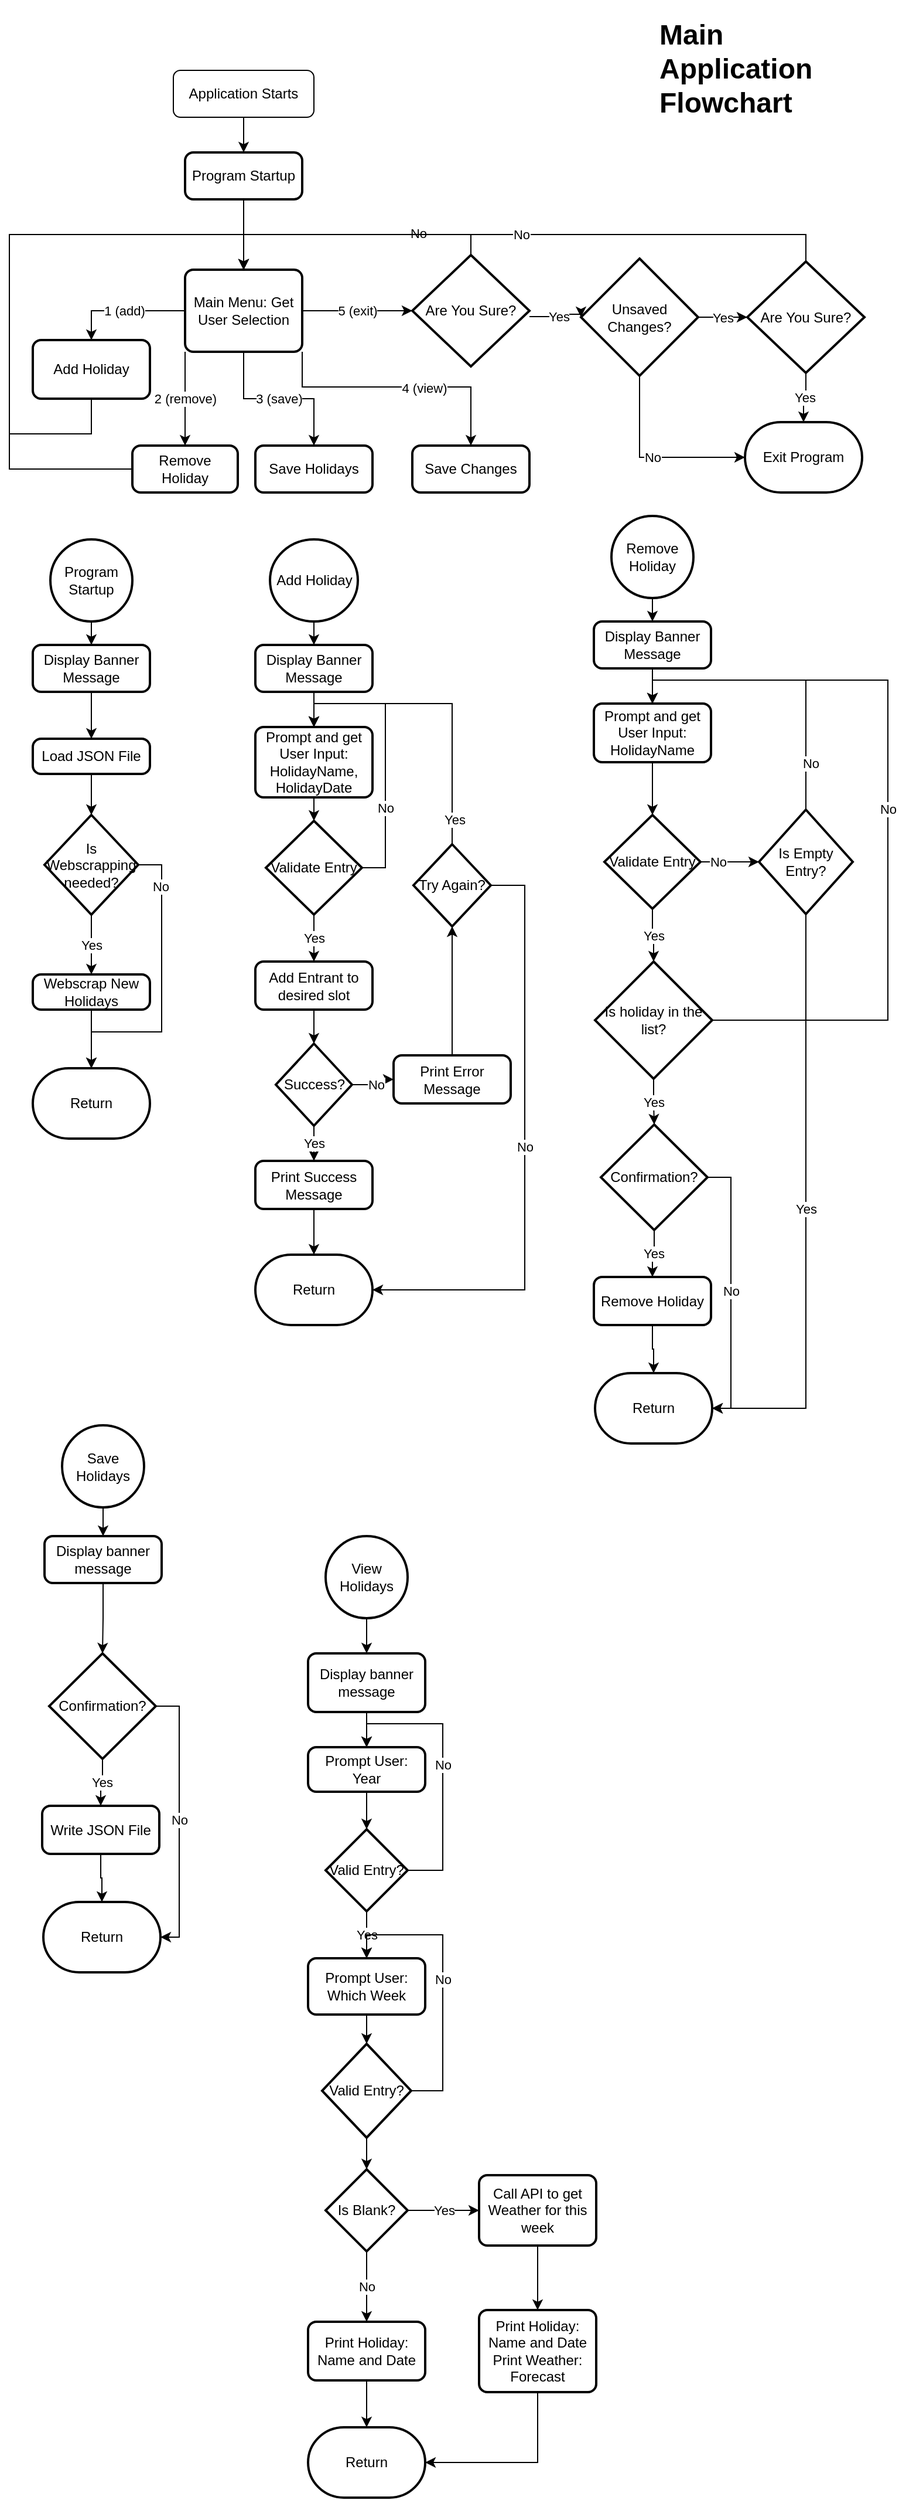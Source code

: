 <mxfile version="16.1.2" type="device"><diagram id="C5RBs43oDa-KdzZeNtuy" name="Page-1"><mxGraphModel dx="1363" dy="1025" grid="1" gridSize="10" guides="1" tooltips="1" connect="1" arrows="1" fold="1" page="1" pageScale="1" pageWidth="827" pageHeight="1169" math="0" shadow="0"><root><mxCell id="WIyWlLk6GJQsqaUBKTNV-0"/><mxCell id="WIyWlLk6GJQsqaUBKTNV-1" parent="WIyWlLk6GJQsqaUBKTNV-0"/><mxCell id="rB19aJMy-03TJd2dgMv--1" value="" style="edgeStyle=orthogonalEdgeStyle;rounded=0;orthogonalLoop=1;jettySize=auto;html=1;" parent="WIyWlLk6GJQsqaUBKTNV-1" source="WIyWlLk6GJQsqaUBKTNV-3" target="rB19aJMy-03TJd2dgMv--0" edge="1"><mxGeometry relative="1" as="geometry"/></mxCell><mxCell id="WIyWlLk6GJQsqaUBKTNV-3" value="Application Starts" style="rounded=1;whiteSpace=wrap;html=1;fontSize=12;glass=0;strokeWidth=1;shadow=0;" parent="WIyWlLk6GJQsqaUBKTNV-1" vertex="1"><mxGeometry x="160" y="80" width="120" height="40" as="geometry"/></mxCell><mxCell id="rB19aJMy-03TJd2dgMv--10" value="" style="edgeStyle=orthogonalEdgeStyle;rounded=0;orthogonalLoop=1;jettySize=auto;html=1;" parent="WIyWlLk6GJQsqaUBKTNV-1" source="rB19aJMy-03TJd2dgMv--0" target="rB19aJMy-03TJd2dgMv--2" edge="1"><mxGeometry relative="1" as="geometry"/></mxCell><mxCell id="rB19aJMy-03TJd2dgMv--0" value="Program Startup" style="rounded=1;whiteSpace=wrap;html=1;absoluteArcSize=1;arcSize=14;strokeWidth=2;" parent="WIyWlLk6GJQsqaUBKTNV-1" vertex="1"><mxGeometry x="170" y="150" width="100" height="40" as="geometry"/></mxCell><mxCell id="rB19aJMy-03TJd2dgMv--4" value="5 (exit)" style="edgeStyle=orthogonalEdgeStyle;rounded=0;orthogonalLoop=1;jettySize=auto;html=1;entryX=0;entryY=0.5;entryDx=0;entryDy=0;entryPerimeter=0;" parent="WIyWlLk6GJQsqaUBKTNV-1" source="rB19aJMy-03TJd2dgMv--2" target="rB19aJMy-03TJd2dgMv--5" edge="1"><mxGeometry relative="1" as="geometry"><mxPoint x="340" y="285" as="targetPoint"/></mxGeometry></mxCell><mxCell id="rB19aJMy-03TJd2dgMv--12" value="1 (add)" style="edgeStyle=orthogonalEdgeStyle;rounded=0;orthogonalLoop=1;jettySize=auto;html=1;exitX=0;exitY=0.5;exitDx=0;exitDy=0;entryX=0.5;entryY=0;entryDx=0;entryDy=0;" parent="WIyWlLk6GJQsqaUBKTNV-1" source="rB19aJMy-03TJd2dgMv--2" target="rB19aJMy-03TJd2dgMv--11" edge="1"><mxGeometry relative="1" as="geometry"/></mxCell><mxCell id="rB19aJMy-03TJd2dgMv--15" value="2 (remove)" style="edgeStyle=orthogonalEdgeStyle;rounded=0;orthogonalLoop=1;jettySize=auto;html=1;exitX=0;exitY=1;exitDx=0;exitDy=0;" parent="WIyWlLk6GJQsqaUBKTNV-1" source="rB19aJMy-03TJd2dgMv--2" target="rB19aJMy-03TJd2dgMv--14" edge="1"><mxGeometry relative="1" as="geometry"/></mxCell><mxCell id="rB19aJMy-03TJd2dgMv--19" value="3 (save)" style="edgeStyle=orthogonalEdgeStyle;rounded=0;orthogonalLoop=1;jettySize=auto;html=1;exitX=0.5;exitY=1;exitDx=0;exitDy=0;entryX=0.5;entryY=0;entryDx=0;entryDy=0;" parent="WIyWlLk6GJQsqaUBKTNV-1" source="rB19aJMy-03TJd2dgMv--2" target="rB19aJMy-03TJd2dgMv--17" edge="1"><mxGeometry relative="1" as="geometry"/></mxCell><mxCell id="rB19aJMy-03TJd2dgMv--20" style="edgeStyle=orthogonalEdgeStyle;rounded=0;orthogonalLoop=1;jettySize=auto;html=1;exitX=1;exitY=1;exitDx=0;exitDy=0;entryX=0.5;entryY=0;entryDx=0;entryDy=0;" parent="WIyWlLk6GJQsqaUBKTNV-1" source="rB19aJMy-03TJd2dgMv--2" target="rB19aJMy-03TJd2dgMv--18" edge="1"><mxGeometry relative="1" as="geometry"><Array as="points"><mxPoint x="270" y="350"/><mxPoint x="414" y="350"/></Array></mxGeometry></mxCell><mxCell id="rB19aJMy-03TJd2dgMv--21" value="4 (view)" style="edgeLabel;html=1;align=center;verticalAlign=middle;resizable=0;points=[];" parent="rB19aJMy-03TJd2dgMv--20" vertex="1" connectable="0"><mxGeometry x="0.193" y="-1" relative="1" as="geometry"><mxPoint as="offset"/></mxGeometry></mxCell><mxCell id="rB19aJMy-03TJd2dgMv--2" value="Main Menu: Get User Selection" style="rounded=1;whiteSpace=wrap;html=1;absoluteArcSize=1;arcSize=14;strokeWidth=2;" parent="WIyWlLk6GJQsqaUBKTNV-1" vertex="1"><mxGeometry x="170" y="250" width="100" height="70" as="geometry"/></mxCell><mxCell id="rB19aJMy-03TJd2dgMv--7" value="Yes" style="edgeStyle=orthogonalEdgeStyle;rounded=0;orthogonalLoop=1;jettySize=auto;html=1;entryX=0;entryY=0.5;entryDx=0;entryDy=0;entryPerimeter=0;" parent="WIyWlLk6GJQsqaUBKTNV-1" source="rB19aJMy-03TJd2dgMv--5" target="EehMuYFcVOpSgmNYlGzJ-34" edge="1"><mxGeometry relative="1" as="geometry"><Array as="points"><mxPoint x="490" y="290"/><mxPoint x="490" y="288"/></Array></mxGeometry></mxCell><mxCell id="rB19aJMy-03TJd2dgMv--8" style="edgeStyle=orthogonalEdgeStyle;rounded=0;orthogonalLoop=1;jettySize=auto;html=1;exitX=0.5;exitY=0;exitDx=0;exitDy=0;exitPerimeter=0;entryX=0.5;entryY=0;entryDx=0;entryDy=0;" parent="WIyWlLk6GJQsqaUBKTNV-1" source="rB19aJMy-03TJd2dgMv--5" target="rB19aJMy-03TJd2dgMv--2" edge="1"><mxGeometry relative="1" as="geometry"><Array as="points"><mxPoint x="414" y="220"/><mxPoint x="220" y="220"/></Array></mxGeometry></mxCell><mxCell id="rB19aJMy-03TJd2dgMv--9" value="No" style="edgeLabel;html=1;align=center;verticalAlign=middle;resizable=0;points=[];" parent="rB19aJMy-03TJd2dgMv--8" vertex="1" connectable="0"><mxGeometry x="-0.482" y="-1" relative="1" as="geometry"><mxPoint as="offset"/></mxGeometry></mxCell><mxCell id="rB19aJMy-03TJd2dgMv--5" value="Are You Sure?" style="strokeWidth=2;html=1;shape=mxgraph.flowchart.decision;whiteSpace=wrap;" parent="WIyWlLk6GJQsqaUBKTNV-1" vertex="1"><mxGeometry x="364" y="237.5" width="100" height="95" as="geometry"/></mxCell><mxCell id="rB19aJMy-03TJd2dgMv--6" value="Exit Program" style="strokeWidth=2;html=1;shape=mxgraph.flowchart.terminator;whiteSpace=wrap;" parent="WIyWlLk6GJQsqaUBKTNV-1" vertex="1"><mxGeometry x="648" y="380" width="100" height="60" as="geometry"/></mxCell><mxCell id="rB19aJMy-03TJd2dgMv--13" style="edgeStyle=orthogonalEdgeStyle;rounded=0;orthogonalLoop=1;jettySize=auto;html=1;exitX=0.5;exitY=1;exitDx=0;exitDy=0;entryX=0.5;entryY=0;entryDx=0;entryDy=0;" parent="WIyWlLk6GJQsqaUBKTNV-1" source="rB19aJMy-03TJd2dgMv--11" target="rB19aJMy-03TJd2dgMv--2" edge="1"><mxGeometry relative="1" as="geometry"><Array as="points"><mxPoint x="90" y="390"/><mxPoint x="20" y="390"/><mxPoint x="20" y="220"/><mxPoint x="220" y="220"/></Array></mxGeometry></mxCell><mxCell id="rB19aJMy-03TJd2dgMv--11" value="Add Holiday" style="rounded=1;whiteSpace=wrap;html=1;absoluteArcSize=1;arcSize=14;strokeWidth=2;" parent="WIyWlLk6GJQsqaUBKTNV-1" vertex="1"><mxGeometry x="40" y="310" width="100" height="50" as="geometry"/></mxCell><mxCell id="rB19aJMy-03TJd2dgMv--16" style="edgeStyle=orthogonalEdgeStyle;rounded=0;orthogonalLoop=1;jettySize=auto;html=1;exitX=0;exitY=0.5;exitDx=0;exitDy=0;entryX=0.5;entryY=0;entryDx=0;entryDy=0;" parent="WIyWlLk6GJQsqaUBKTNV-1" source="rB19aJMy-03TJd2dgMv--14" target="rB19aJMy-03TJd2dgMv--2" edge="1"><mxGeometry relative="1" as="geometry"><Array as="points"><mxPoint x="20" y="420"/><mxPoint x="20" y="220"/><mxPoint x="220" y="220"/></Array></mxGeometry></mxCell><mxCell id="rB19aJMy-03TJd2dgMv--14" value="Remove Holiday" style="rounded=1;whiteSpace=wrap;html=1;absoluteArcSize=1;arcSize=14;strokeWidth=2;" parent="WIyWlLk6GJQsqaUBKTNV-1" vertex="1"><mxGeometry x="125" y="400" width="90" height="40" as="geometry"/></mxCell><mxCell id="rB19aJMy-03TJd2dgMv--17" value="Save Holidays" style="rounded=1;whiteSpace=wrap;html=1;absoluteArcSize=1;arcSize=14;strokeWidth=2;" parent="WIyWlLk6GJQsqaUBKTNV-1" vertex="1"><mxGeometry x="230" y="400" width="100" height="40" as="geometry"/></mxCell><mxCell id="rB19aJMy-03TJd2dgMv--18" value="Save Changes" style="rounded=1;whiteSpace=wrap;html=1;absoluteArcSize=1;arcSize=14;strokeWidth=2;" parent="WIyWlLk6GJQsqaUBKTNV-1" vertex="1"><mxGeometry x="364" y="400" width="100" height="40" as="geometry"/></mxCell><mxCell id="rB19aJMy-03TJd2dgMv--28" value="" style="edgeStyle=orthogonalEdgeStyle;rounded=0;orthogonalLoop=1;jettySize=auto;html=1;entryX=0.5;entryY=0;entryDx=0;entryDy=0;" parent="WIyWlLk6GJQsqaUBKTNV-1" source="rB19aJMy-03TJd2dgMv--22" target="rB19aJMy-03TJd2dgMv--23" edge="1"><mxGeometry relative="1" as="geometry"/></mxCell><mxCell id="rB19aJMy-03TJd2dgMv--22" value="Program Startup" style="strokeWidth=2;html=1;shape=mxgraph.flowchart.start_2;whiteSpace=wrap;" parent="WIyWlLk6GJQsqaUBKTNV-1" vertex="1"><mxGeometry x="55" y="480" width="70" height="70" as="geometry"/></mxCell><mxCell id="rB19aJMy-03TJd2dgMv--29" style="edgeStyle=orthogonalEdgeStyle;rounded=0;orthogonalLoop=1;jettySize=auto;html=1;exitX=0.5;exitY=1;exitDx=0;exitDy=0;entryX=0.5;entryY=0;entryDx=0;entryDy=0;" parent="WIyWlLk6GJQsqaUBKTNV-1" source="rB19aJMy-03TJd2dgMv--23" target="rB19aJMy-03TJd2dgMv--31" edge="1"><mxGeometry relative="1" as="geometry"><mxPoint x="90" y="640" as="targetPoint"/></mxGeometry></mxCell><mxCell id="rB19aJMy-03TJd2dgMv--23" value="Display Banner Message" style="rounded=1;whiteSpace=wrap;html=1;absoluteArcSize=1;arcSize=14;strokeWidth=2;" parent="WIyWlLk6GJQsqaUBKTNV-1" vertex="1"><mxGeometry x="40" y="570" width="100" height="40" as="geometry"/></mxCell><mxCell id="rB19aJMy-03TJd2dgMv--30" value="" style="edgeStyle=orthogonalEdgeStyle;rounded=0;orthogonalLoop=1;jettySize=auto;html=1;" parent="WIyWlLk6GJQsqaUBKTNV-1" edge="1"><mxGeometry relative="1" as="geometry"><mxPoint x="90" y="680" as="sourcePoint"/></mxGeometry></mxCell><mxCell id="rB19aJMy-03TJd2dgMv--26" style="edgeStyle=orthogonalEdgeStyle;rounded=0;orthogonalLoop=1;jettySize=auto;html=1;exitX=1;exitY=0.5;exitDx=0;exitDy=0;exitPerimeter=0;entryX=0.5;entryY=0;entryDx=0;entryDy=0;" parent="WIyWlLk6GJQsqaUBKTNV-1" edge="1"><mxGeometry relative="1" as="geometry"><mxPoint x="90" y="640" as="targetPoint"/></mxGeometry></mxCell><mxCell id="rB19aJMy-03TJd2dgMv--27" value="No" style="edgeLabel;html=1;align=center;verticalAlign=middle;resizable=0;points=[];" parent="rB19aJMy-03TJd2dgMv--26" vertex="1" connectable="0"><mxGeometry x="-0.587" y="3" relative="1" as="geometry"><mxPoint as="offset"/></mxGeometry></mxCell><mxCell id="8ZmL0Jt_OAgFC7PcgDXz-16" style="edgeStyle=orthogonalEdgeStyle;rounded=0;orthogonalLoop=1;jettySize=auto;html=1;exitX=0.5;exitY=1;exitDx=0;exitDy=0;" parent="WIyWlLk6GJQsqaUBKTNV-1" source="rB19aJMy-03TJd2dgMv--31" target="8ZmL0Jt_OAgFC7PcgDXz-14" edge="1"><mxGeometry relative="1" as="geometry"/></mxCell><mxCell id="rB19aJMy-03TJd2dgMv--31" value="Load JSON File" style="rounded=1;whiteSpace=wrap;html=1;absoluteArcSize=1;arcSize=14;strokeWidth=2;" parent="WIyWlLk6GJQsqaUBKTNV-1" vertex="1"><mxGeometry x="40" y="650" width="100" height="30" as="geometry"/></mxCell><mxCell id="rB19aJMy-03TJd2dgMv--33" value="Return" style="strokeWidth=2;html=1;shape=mxgraph.flowchart.terminator;whiteSpace=wrap;" parent="WIyWlLk6GJQsqaUBKTNV-1" vertex="1"><mxGeometry x="40" y="931" width="100" height="60" as="geometry"/></mxCell><mxCell id="rB19aJMy-03TJd2dgMv--48" value="" style="edgeStyle=orthogonalEdgeStyle;rounded=0;orthogonalLoop=1;jettySize=auto;html=1;" parent="WIyWlLk6GJQsqaUBKTNV-1" source="rB19aJMy-03TJd2dgMv--35" target="rB19aJMy-03TJd2dgMv--36" edge="1"><mxGeometry relative="1" as="geometry"/></mxCell><mxCell id="rB19aJMy-03TJd2dgMv--35" value="Add Holiday" style="strokeWidth=2;html=1;shape=mxgraph.flowchart.start_2;whiteSpace=wrap;" parent="WIyWlLk6GJQsqaUBKTNV-1" vertex="1"><mxGeometry x="242.5" y="480" width="75" height="70" as="geometry"/></mxCell><mxCell id="rB19aJMy-03TJd2dgMv--49" value="" style="edgeStyle=orthogonalEdgeStyle;rounded=0;orthogonalLoop=1;jettySize=auto;html=1;" parent="WIyWlLk6GJQsqaUBKTNV-1" source="rB19aJMy-03TJd2dgMv--36" target="rB19aJMy-03TJd2dgMv--37" edge="1"><mxGeometry relative="1" as="geometry"/></mxCell><mxCell id="rB19aJMy-03TJd2dgMv--36" value="Display Banner Message" style="rounded=1;whiteSpace=wrap;html=1;absoluteArcSize=1;arcSize=14;strokeWidth=2;" parent="WIyWlLk6GJQsqaUBKTNV-1" vertex="1"><mxGeometry x="230" y="570" width="100" height="40" as="geometry"/></mxCell><mxCell id="rB19aJMy-03TJd2dgMv--40" value="" style="edgeStyle=orthogonalEdgeStyle;rounded=0;orthogonalLoop=1;jettySize=auto;html=1;" parent="WIyWlLk6GJQsqaUBKTNV-1" source="rB19aJMy-03TJd2dgMv--37" target="rB19aJMy-03TJd2dgMv--38" edge="1"><mxGeometry relative="1" as="geometry"/></mxCell><mxCell id="rB19aJMy-03TJd2dgMv--37" value="Prompt and get User Input: HolidayName, HolidayDate" style="rounded=1;whiteSpace=wrap;html=1;absoluteArcSize=1;arcSize=14;strokeWidth=2;" parent="WIyWlLk6GJQsqaUBKTNV-1" vertex="1"><mxGeometry x="230" y="640" width="100" height="60" as="geometry"/></mxCell><mxCell id="rB19aJMy-03TJd2dgMv--39" style="edgeStyle=orthogonalEdgeStyle;rounded=0;orthogonalLoop=1;jettySize=auto;html=1;exitX=1;exitY=0.5;exitDx=0;exitDy=0;exitPerimeter=0;entryX=0.5;entryY=0;entryDx=0;entryDy=0;" parent="WIyWlLk6GJQsqaUBKTNV-1" source="rB19aJMy-03TJd2dgMv--38" target="rB19aJMy-03TJd2dgMv--37" edge="1"><mxGeometry relative="1" as="geometry"/></mxCell><mxCell id="rB19aJMy-03TJd2dgMv--41" value="No" style="edgeLabel;html=1;align=center;verticalAlign=middle;resizable=0;points=[];" parent="rB19aJMy-03TJd2dgMv--39" vertex="1" connectable="0"><mxGeometry x="-0.412" relative="1" as="geometry"><mxPoint as="offset"/></mxGeometry></mxCell><mxCell id="rB19aJMy-03TJd2dgMv--46" value="Yes" style="edgeStyle=orthogonalEdgeStyle;rounded=0;orthogonalLoop=1;jettySize=auto;html=1;entryX=0.5;entryY=0;entryDx=0;entryDy=0;" parent="WIyWlLk6GJQsqaUBKTNV-1" source="rB19aJMy-03TJd2dgMv--38" target="rB19aJMy-03TJd2dgMv--56" edge="1"><mxGeometry relative="1" as="geometry"><mxPoint x="280" y="840" as="targetPoint"/></mxGeometry></mxCell><mxCell id="rB19aJMy-03TJd2dgMv--38" value="Validate Entry" style="strokeWidth=2;html=1;shape=mxgraph.flowchart.decision;whiteSpace=wrap;" parent="WIyWlLk6GJQsqaUBKTNV-1" vertex="1"><mxGeometry x="239" y="720" width="82" height="80" as="geometry"/></mxCell><mxCell id="rB19aJMy-03TJd2dgMv--42" value="" style="edgeStyle=orthogonalEdgeStyle;rounded=0;orthogonalLoop=1;jettySize=auto;html=1;" parent="WIyWlLk6GJQsqaUBKTNV-1" edge="1"><mxGeometry relative="1" as="geometry"><mxPoint x="280" y="890" as="sourcePoint"/></mxGeometry></mxCell><mxCell id="rB19aJMy-03TJd2dgMv--47" style="edgeStyle=orthogonalEdgeStyle;rounded=0;orthogonalLoop=1;jettySize=auto;html=1;exitX=1;exitY=0.5;exitDx=0;exitDy=0;exitPerimeter=0;entryX=0.5;entryY=0;entryDx=0;entryDy=0;" parent="WIyWlLk6GJQsqaUBKTNV-1" edge="1"><mxGeometry relative="1" as="geometry"><Array as="points"><mxPoint x="341" y="960"/><mxPoint x="341" y="830"/><mxPoint x="280" y="830"/></Array><mxPoint x="280" y="840" as="targetPoint"/></mxGeometry></mxCell><mxCell id="rB19aJMy-03TJd2dgMv--50" value="No" style="edgeLabel;html=1;align=center;verticalAlign=middle;resizable=0;points=[];" parent="rB19aJMy-03TJd2dgMv--47" vertex="1" connectable="0"><mxGeometry x="-0.537" y="-1" relative="1" as="geometry"><mxPoint as="offset"/></mxGeometry></mxCell><mxCell id="rB19aJMy-03TJd2dgMv--55" value="Yes" style="edgeStyle=orthogonalEdgeStyle;rounded=0;orthogonalLoop=1;jettySize=auto;html=1;" parent="WIyWlLk6GJQsqaUBKTNV-1" edge="1"><mxGeometry relative="1" as="geometry"><mxPoint x="280" y="1000" as="sourcePoint"/></mxGeometry></mxCell><mxCell id="rB19aJMy-03TJd2dgMv--53" value="No" style="edgeStyle=orthogonalEdgeStyle;rounded=0;orthogonalLoop=1;jettySize=auto;html=1;" parent="WIyWlLk6GJQsqaUBKTNV-1" edge="1"><mxGeometry relative="1" as="geometry"><mxPoint x="320" y="1065" as="sourcePoint"/></mxGeometry></mxCell><mxCell id="rB19aJMy-03TJd2dgMv--54" style="edgeStyle=orthogonalEdgeStyle;rounded=0;orthogonalLoop=1;jettySize=auto;html=1;exitX=0.5;exitY=0;exitDx=0;exitDy=0;entryX=0.5;entryY=0;entryDx=0;entryDy=0;" parent="WIyWlLk6GJQsqaUBKTNV-1" edge="1"><mxGeometry relative="1" as="geometry"><Array as="points"><mxPoint x="407" y="830"/><mxPoint x="280" y="830"/></Array><mxPoint x="280" y="840" as="targetPoint"/></mxGeometry></mxCell><mxCell id="8ZmL0Jt_OAgFC7PcgDXz-7" style="edgeStyle=orthogonalEdgeStyle;rounded=0;orthogonalLoop=1;jettySize=auto;html=1;exitX=0.5;exitY=1;exitDx=0;exitDy=0;entryX=0.5;entryY=0;entryDx=0;entryDy=0;entryPerimeter=0;" parent="WIyWlLk6GJQsqaUBKTNV-1" source="rB19aJMy-03TJd2dgMv--56" target="8ZmL0Jt_OAgFC7PcgDXz-2" edge="1"><mxGeometry relative="1" as="geometry"/></mxCell><mxCell id="rB19aJMy-03TJd2dgMv--56" value="Add Entrant to desired slot" style="rounded=1;whiteSpace=wrap;html=1;absoluteArcSize=1;arcSize=14;strokeWidth=2;" parent="WIyWlLk6GJQsqaUBKTNV-1" vertex="1"><mxGeometry x="230" y="840" width="100" height="41" as="geometry"/></mxCell><mxCell id="rB19aJMy-03TJd2dgMv--57" value="Return" style="strokeWidth=2;html=1;shape=mxgraph.flowchart.terminator;whiteSpace=wrap;" parent="WIyWlLk6GJQsqaUBKTNV-1" vertex="1"><mxGeometry x="230" y="1090" width="100" height="60" as="geometry"/></mxCell><mxCell id="Zu6Njn6wsJ-AZ7OiEKox-26" value="" style="edgeStyle=orthogonalEdgeStyle;rounded=0;orthogonalLoop=1;jettySize=auto;html=1;" parent="WIyWlLk6GJQsqaUBKTNV-1" source="Zu6Njn6wsJ-AZ7OiEKox-1" target="Zu6Njn6wsJ-AZ7OiEKox-5" edge="1"><mxGeometry relative="1" as="geometry"/></mxCell><mxCell id="Zu6Njn6wsJ-AZ7OiEKox-1" value="Remove Holiday" style="strokeWidth=2;html=1;shape=mxgraph.flowchart.start_2;whiteSpace=wrap;" parent="WIyWlLk6GJQsqaUBKTNV-1" vertex="1"><mxGeometry x="534" y="460" width="70" height="70" as="geometry"/></mxCell><mxCell id="Zu6Njn6wsJ-AZ7OiEKox-35" value="" style="edgeStyle=orthogonalEdgeStyle;rounded=0;orthogonalLoop=1;jettySize=auto;html=1;" parent="WIyWlLk6GJQsqaUBKTNV-1" source="Zu6Njn6wsJ-AZ7OiEKox-2" target="Zu6Njn6wsJ-AZ7OiEKox-30" edge="1"><mxGeometry relative="1" as="geometry"/></mxCell><mxCell id="Zu6Njn6wsJ-AZ7OiEKox-2" value="Save Holidays" style="strokeWidth=2;html=1;shape=mxgraph.flowchart.start_2;whiteSpace=wrap;" parent="WIyWlLk6GJQsqaUBKTNV-1" vertex="1"><mxGeometry x="65" y="1235.5" width="70" height="70" as="geometry"/></mxCell><mxCell id="Zu6Njn6wsJ-AZ7OiEKox-52" value="" style="edgeStyle=orthogonalEdgeStyle;rounded=0;orthogonalLoop=1;jettySize=auto;html=1;" parent="WIyWlLk6GJQsqaUBKTNV-1" source="Zu6Njn6wsJ-AZ7OiEKox-3" target="Zu6Njn6wsJ-AZ7OiEKox-45" edge="1"><mxGeometry relative="1" as="geometry"/></mxCell><mxCell id="Zu6Njn6wsJ-AZ7OiEKox-3" value="View Holidays" style="strokeWidth=2;html=1;shape=mxgraph.flowchart.start_2;whiteSpace=wrap;" parent="WIyWlLk6GJQsqaUBKTNV-1" vertex="1"><mxGeometry x="290" y="1330" width="70" height="70" as="geometry"/></mxCell><mxCell id="Zu6Njn6wsJ-AZ7OiEKox-4" value="" style="edgeStyle=orthogonalEdgeStyle;rounded=0;orthogonalLoop=1;jettySize=auto;html=1;" parent="WIyWlLk6GJQsqaUBKTNV-1" source="Zu6Njn6wsJ-AZ7OiEKox-5" target="Zu6Njn6wsJ-AZ7OiEKox-7" edge="1"><mxGeometry relative="1" as="geometry"/></mxCell><mxCell id="Zu6Njn6wsJ-AZ7OiEKox-5" value="Display Banner Message" style="rounded=1;whiteSpace=wrap;html=1;absoluteArcSize=1;arcSize=14;strokeWidth=2;" parent="WIyWlLk6GJQsqaUBKTNV-1" vertex="1"><mxGeometry x="519" y="550" width="100" height="40" as="geometry"/></mxCell><mxCell id="Zu6Njn6wsJ-AZ7OiEKox-6" value="" style="edgeStyle=orthogonalEdgeStyle;rounded=0;orthogonalLoop=1;jettySize=auto;html=1;" parent="WIyWlLk6GJQsqaUBKTNV-1" source="Zu6Njn6wsJ-AZ7OiEKox-7" target="Zu6Njn6wsJ-AZ7OiEKox-11" edge="1"><mxGeometry relative="1" as="geometry"/></mxCell><mxCell id="Zu6Njn6wsJ-AZ7OiEKox-7" value="Prompt and get User Input: HolidayName" style="rounded=1;whiteSpace=wrap;html=1;absoluteArcSize=1;arcSize=14;strokeWidth=2;" parent="WIyWlLk6GJQsqaUBKTNV-1" vertex="1"><mxGeometry x="519" y="620" width="100" height="50" as="geometry"/></mxCell><mxCell id="Zu6Njn6wsJ-AZ7OiEKox-8" style="edgeStyle=orthogonalEdgeStyle;rounded=0;orthogonalLoop=1;jettySize=auto;html=1;exitX=1;exitY=0.5;exitDx=0;exitDy=0;exitPerimeter=0;" parent="WIyWlLk6GJQsqaUBKTNV-1" source="Zu6Njn6wsJ-AZ7OiEKox-11" target="EehMuYFcVOpSgmNYlGzJ-1" edge="1"><mxGeometry relative="1" as="geometry"/></mxCell><mxCell id="Zu6Njn6wsJ-AZ7OiEKox-9" value="No" style="edgeLabel;html=1;align=center;verticalAlign=middle;resizable=0;points=[];" parent="Zu6Njn6wsJ-AZ7OiEKox-8" vertex="1" connectable="0"><mxGeometry x="-0.412" relative="1" as="geometry"><mxPoint as="offset"/></mxGeometry></mxCell><mxCell id="Zu6Njn6wsJ-AZ7OiEKox-10" value="Yes" style="edgeStyle=orthogonalEdgeStyle;rounded=0;orthogonalLoop=1;jettySize=auto;html=1;" parent="WIyWlLk6GJQsqaUBKTNV-1" source="Zu6Njn6wsJ-AZ7OiEKox-11" target="Zu6Njn6wsJ-AZ7OiEKox-20" edge="1"><mxGeometry relative="1" as="geometry"><mxPoint x="680" y="860" as="targetPoint"/></mxGeometry></mxCell><mxCell id="Zu6Njn6wsJ-AZ7OiEKox-11" value="Validate Entry" style="strokeWidth=2;html=1;shape=mxgraph.flowchart.decision;whiteSpace=wrap;" parent="WIyWlLk6GJQsqaUBKTNV-1" vertex="1"><mxGeometry x="528" y="715" width="82" height="80" as="geometry"/></mxCell><mxCell id="Zu6Njn6wsJ-AZ7OiEKox-18" value="No" style="edgeStyle=orthogonalEdgeStyle;rounded=0;orthogonalLoop=1;jettySize=auto;html=1;entryX=0.5;entryY=0;entryDx=0;entryDy=0;exitX=1;exitY=0.5;exitDx=0;exitDy=0;exitPerimeter=0;" parent="WIyWlLk6GJQsqaUBKTNV-1" source="Zu6Njn6wsJ-AZ7OiEKox-20" target="Zu6Njn6wsJ-AZ7OiEKox-7" edge="1"><mxGeometry relative="1" as="geometry"><mxPoint x="740" y="931" as="targetPoint"/><Array as="points"><mxPoint x="770" y="890"/><mxPoint x="770" y="600"/><mxPoint x="569" y="600"/></Array></mxGeometry></mxCell><mxCell id="Zu6Njn6wsJ-AZ7OiEKox-19" value="Yes" style="edgeStyle=orthogonalEdgeStyle;rounded=0;orthogonalLoop=1;jettySize=auto;html=1;entryX=0.5;entryY=0;entryDx=0;entryDy=0;entryPerimeter=0;" parent="WIyWlLk6GJQsqaUBKTNV-1" source="Zu6Njn6wsJ-AZ7OiEKox-20" target="Zu6Njn6wsJ-AZ7OiEKox-27" edge="1"><mxGeometry relative="1" as="geometry"/></mxCell><mxCell id="Zu6Njn6wsJ-AZ7OiEKox-20" value="Is holiday in the list?" style="strokeWidth=2;html=1;shape=mxgraph.flowchart.decision;whiteSpace=wrap;" parent="WIyWlLk6GJQsqaUBKTNV-1" vertex="1"><mxGeometry x="520" y="840" width="100" height="100" as="geometry"/></mxCell><mxCell id="Zu6Njn6wsJ-AZ7OiEKox-23" value="" style="edgeStyle=orthogonalEdgeStyle;rounded=0;orthogonalLoop=1;jettySize=auto;html=1;" parent="WIyWlLk6GJQsqaUBKTNV-1" source="Zu6Njn6wsJ-AZ7OiEKox-24" target="Zu6Njn6wsJ-AZ7OiEKox-25" edge="1"><mxGeometry relative="1" as="geometry"/></mxCell><mxCell id="Zu6Njn6wsJ-AZ7OiEKox-24" value="Remove Holiday" style="rounded=1;whiteSpace=wrap;html=1;absoluteArcSize=1;arcSize=14;strokeWidth=2;" parent="WIyWlLk6GJQsqaUBKTNV-1" vertex="1"><mxGeometry x="519" y="1109" width="100" height="41" as="geometry"/></mxCell><mxCell id="Zu6Njn6wsJ-AZ7OiEKox-25" value="Return" style="strokeWidth=2;html=1;shape=mxgraph.flowchart.terminator;whiteSpace=wrap;" parent="WIyWlLk6GJQsqaUBKTNV-1" vertex="1"><mxGeometry x="520" y="1191" width="100" height="60" as="geometry"/></mxCell><mxCell id="Zu6Njn6wsJ-AZ7OiEKox-28" value="Yes" style="edgeStyle=orthogonalEdgeStyle;rounded=0;orthogonalLoop=1;jettySize=auto;html=1;entryX=0.5;entryY=0;entryDx=0;entryDy=0;" parent="WIyWlLk6GJQsqaUBKTNV-1" source="Zu6Njn6wsJ-AZ7OiEKox-27" target="Zu6Njn6wsJ-AZ7OiEKox-24" edge="1"><mxGeometry relative="1" as="geometry"><mxPoint x="640" y="1131" as="targetPoint"/></mxGeometry></mxCell><mxCell id="Zu6Njn6wsJ-AZ7OiEKox-29" value="No" style="edgeStyle=orthogonalEdgeStyle;rounded=0;orthogonalLoop=1;jettySize=auto;html=1;exitX=1;exitY=0.5;exitDx=0;exitDy=0;exitPerimeter=0;entryX=1;entryY=0.5;entryDx=0;entryDy=0;entryPerimeter=0;" parent="WIyWlLk6GJQsqaUBKTNV-1" source="Zu6Njn6wsJ-AZ7OiEKox-27" target="Zu6Njn6wsJ-AZ7OiEKox-25" edge="1"><mxGeometry relative="1" as="geometry"/></mxCell><mxCell id="Zu6Njn6wsJ-AZ7OiEKox-27" value="Confirmation?" style="strokeWidth=2;html=1;shape=mxgraph.flowchart.decision;whiteSpace=wrap;" parent="WIyWlLk6GJQsqaUBKTNV-1" vertex="1"><mxGeometry x="525" y="979" width="91" height="90" as="geometry"/></mxCell><mxCell id="Zu6Njn6wsJ-AZ7OiEKox-36" value="" style="edgeStyle=orthogonalEdgeStyle;rounded=0;orthogonalLoop=1;jettySize=auto;html=1;entryX=0.5;entryY=0;entryDx=0;entryDy=0;entryPerimeter=0;" parent="WIyWlLk6GJQsqaUBKTNV-1" source="Zu6Njn6wsJ-AZ7OiEKox-30" target="EehMuYFcVOpSgmNYlGzJ-10" edge="1"><mxGeometry relative="1" as="geometry"><mxPoint x="100" y="1400" as="targetPoint"/></mxGeometry></mxCell><mxCell id="Zu6Njn6wsJ-AZ7OiEKox-30" value="Display banner message" style="rounded=1;whiteSpace=wrap;html=1;absoluteArcSize=1;arcSize=14;strokeWidth=2;" parent="WIyWlLk6GJQsqaUBKTNV-1" vertex="1"><mxGeometry x="50" y="1330" width="100" height="40" as="geometry"/></mxCell><mxCell id="EehMuYFcVOpSgmNYlGzJ-15" style="edgeStyle=orthogonalEdgeStyle;rounded=0;orthogonalLoop=1;jettySize=auto;html=1;exitX=0.5;exitY=1;exitDx=0;exitDy=0;" edge="1" parent="WIyWlLk6GJQsqaUBKTNV-1" source="Zu6Njn6wsJ-AZ7OiEKox-45" target="EehMuYFcVOpSgmNYlGzJ-11"><mxGeometry relative="1" as="geometry"/></mxCell><mxCell id="Zu6Njn6wsJ-AZ7OiEKox-45" value="Display banner message" style="rounded=1;whiteSpace=wrap;html=1;absoluteArcSize=1;arcSize=14;strokeWidth=2;" parent="WIyWlLk6GJQsqaUBKTNV-1" vertex="1"><mxGeometry x="275" y="1430" width="100" height="50" as="geometry"/></mxCell><mxCell id="Zu6Njn6wsJ-AZ7OiEKox-57" value="Return" style="strokeWidth=2;html=1;shape=mxgraph.flowchart.terminator;whiteSpace=wrap;" parent="WIyWlLk6GJQsqaUBKTNV-1" vertex="1"><mxGeometry x="275" y="2090" width="100" height="60" as="geometry"/></mxCell><mxCell id="8ZmL0Jt_OAgFC7PcgDXz-10" style="edgeStyle=orthogonalEdgeStyle;rounded=0;orthogonalLoop=1;jettySize=auto;html=1;exitX=0.5;exitY=0;exitDx=0;exitDy=0;" parent="WIyWlLk6GJQsqaUBKTNV-1" source="8ZmL0Jt_OAgFC7PcgDXz-0" target="8ZmL0Jt_OAgFC7PcgDXz-3" edge="1"><mxGeometry relative="1" as="geometry"/></mxCell><mxCell id="8ZmL0Jt_OAgFC7PcgDXz-0" value="Print Error Message" style="rounded=1;whiteSpace=wrap;html=1;absoluteArcSize=1;arcSize=14;strokeWidth=2;" parent="WIyWlLk6GJQsqaUBKTNV-1" vertex="1"><mxGeometry x="348" y="920" width="100" height="41" as="geometry"/></mxCell><mxCell id="8ZmL0Jt_OAgFC7PcgDXz-8" value="Yes" style="edgeStyle=orthogonalEdgeStyle;rounded=0;orthogonalLoop=1;jettySize=auto;html=1;exitX=0.5;exitY=1;exitDx=0;exitDy=0;exitPerimeter=0;" parent="WIyWlLk6GJQsqaUBKTNV-1" source="8ZmL0Jt_OAgFC7PcgDXz-2" target="8ZmL0Jt_OAgFC7PcgDXz-6" edge="1"><mxGeometry relative="1" as="geometry"/></mxCell><mxCell id="8ZmL0Jt_OAgFC7PcgDXz-9" value="No" style="edgeStyle=orthogonalEdgeStyle;rounded=0;orthogonalLoop=1;jettySize=auto;html=1;exitX=1;exitY=0.5;exitDx=0;exitDy=0;exitPerimeter=0;" parent="WIyWlLk6GJQsqaUBKTNV-1" source="8ZmL0Jt_OAgFC7PcgDXz-2" target="8ZmL0Jt_OAgFC7PcgDXz-0" edge="1"><mxGeometry relative="1" as="geometry"/></mxCell><mxCell id="8ZmL0Jt_OAgFC7PcgDXz-2" value="Success?" style="strokeWidth=2;html=1;shape=mxgraph.flowchart.decision;whiteSpace=wrap;" parent="WIyWlLk6GJQsqaUBKTNV-1" vertex="1"><mxGeometry x="247.5" y="910" width="65" height="70" as="geometry"/></mxCell><mxCell id="8ZmL0Jt_OAgFC7PcgDXz-4" style="edgeStyle=orthogonalEdgeStyle;rounded=0;orthogonalLoop=1;jettySize=auto;html=1;exitX=0.5;exitY=0;exitDx=0;exitDy=0;exitPerimeter=0;entryX=0.5;entryY=0;entryDx=0;entryDy=0;" parent="WIyWlLk6GJQsqaUBKTNV-1" source="8ZmL0Jt_OAgFC7PcgDXz-3" target="rB19aJMy-03TJd2dgMv--37" edge="1"><mxGeometry relative="1" as="geometry"/></mxCell><mxCell id="8ZmL0Jt_OAgFC7PcgDXz-5" value="Yes" style="edgeLabel;html=1;align=center;verticalAlign=middle;resizable=0;points=[];" parent="8ZmL0Jt_OAgFC7PcgDXz-4" vertex="1" connectable="0"><mxGeometry x="-0.832" y="-2" relative="1" as="geometry"><mxPoint as="offset"/></mxGeometry></mxCell><mxCell id="8ZmL0Jt_OAgFC7PcgDXz-11" value="No" style="edgeStyle=orthogonalEdgeStyle;rounded=0;orthogonalLoop=1;jettySize=auto;html=1;exitX=1;exitY=0.5;exitDx=0;exitDy=0;exitPerimeter=0;entryX=1;entryY=0.5;entryDx=0;entryDy=0;entryPerimeter=0;" parent="WIyWlLk6GJQsqaUBKTNV-1" source="8ZmL0Jt_OAgFC7PcgDXz-3" target="rB19aJMy-03TJd2dgMv--57" edge="1"><mxGeometry relative="1" as="geometry"><Array as="points"><mxPoint x="460" y="775"/><mxPoint x="460" y="1120"/></Array></mxGeometry></mxCell><mxCell id="8ZmL0Jt_OAgFC7PcgDXz-3" value="Try Again?" style="strokeWidth=2;html=1;shape=mxgraph.flowchart.decision;whiteSpace=wrap;" parent="WIyWlLk6GJQsqaUBKTNV-1" vertex="1"><mxGeometry x="365" y="740" width="66" height="70" as="geometry"/></mxCell><mxCell id="8ZmL0Jt_OAgFC7PcgDXz-12" style="edgeStyle=orthogonalEdgeStyle;rounded=0;orthogonalLoop=1;jettySize=auto;html=1;exitX=0.5;exitY=1;exitDx=0;exitDy=0;" parent="WIyWlLk6GJQsqaUBKTNV-1" source="8ZmL0Jt_OAgFC7PcgDXz-6" target="rB19aJMy-03TJd2dgMv--57" edge="1"><mxGeometry relative="1" as="geometry"/></mxCell><mxCell id="8ZmL0Jt_OAgFC7PcgDXz-6" value="Print Success Message" style="rounded=1;whiteSpace=wrap;html=1;absoluteArcSize=1;arcSize=14;strokeWidth=2;" parent="WIyWlLk6GJQsqaUBKTNV-1" vertex="1"><mxGeometry x="230" y="1010" width="100" height="41" as="geometry"/></mxCell><mxCell id="8ZmL0Jt_OAgFC7PcgDXz-19" style="edgeStyle=orthogonalEdgeStyle;rounded=0;orthogonalLoop=1;jettySize=auto;html=1;exitX=0.5;exitY=1;exitDx=0;exitDy=0;" parent="WIyWlLk6GJQsqaUBKTNV-1" source="8ZmL0Jt_OAgFC7PcgDXz-13" target="rB19aJMy-03TJd2dgMv--33" edge="1"><mxGeometry relative="1" as="geometry"><mxPoint x="90" y="1050" as="targetPoint"/></mxGeometry></mxCell><mxCell id="8ZmL0Jt_OAgFC7PcgDXz-13" value="Webscrap New Holidays" style="rounded=1;whiteSpace=wrap;html=1;absoluteArcSize=1;arcSize=14;strokeWidth=2;" parent="WIyWlLk6GJQsqaUBKTNV-1" vertex="1"><mxGeometry x="40" y="851" width="100" height="30" as="geometry"/></mxCell><mxCell id="8ZmL0Jt_OAgFC7PcgDXz-17" value="Yes" style="edgeStyle=orthogonalEdgeStyle;rounded=0;orthogonalLoop=1;jettySize=auto;html=1;exitX=0.5;exitY=1;exitDx=0;exitDy=0;exitPerimeter=0;entryX=0.5;entryY=0;entryDx=0;entryDy=0;" parent="WIyWlLk6GJQsqaUBKTNV-1" source="8ZmL0Jt_OAgFC7PcgDXz-14" target="8ZmL0Jt_OAgFC7PcgDXz-13" edge="1"><mxGeometry relative="1" as="geometry"/></mxCell><mxCell id="8ZmL0Jt_OAgFC7PcgDXz-18" style="edgeStyle=orthogonalEdgeStyle;rounded=0;orthogonalLoop=1;jettySize=auto;html=1;exitX=1;exitY=0.5;exitDx=0;exitDy=0;exitPerimeter=0;entryX=0.5;entryY=0;entryDx=0;entryDy=0;entryPerimeter=0;" parent="WIyWlLk6GJQsqaUBKTNV-1" source="8ZmL0Jt_OAgFC7PcgDXz-14" target="rB19aJMy-03TJd2dgMv--33" edge="1"><mxGeometry relative="1" as="geometry"><Array as="points"><mxPoint x="150" y="758"/><mxPoint x="150" y="900"/><mxPoint x="90" y="900"/></Array></mxGeometry></mxCell><mxCell id="8ZmL0Jt_OAgFC7PcgDXz-20" value="No" style="edgeLabel;html=1;align=center;verticalAlign=middle;resizable=0;points=[];" parent="8ZmL0Jt_OAgFC7PcgDXz-18" vertex="1" connectable="0"><mxGeometry x="-0.702" y="-1" relative="1" as="geometry"><mxPoint as="offset"/></mxGeometry></mxCell><mxCell id="8ZmL0Jt_OAgFC7PcgDXz-14" value="Is Webscrapping needed?" style="strokeWidth=2;html=1;shape=mxgraph.flowchart.decision;whiteSpace=wrap;" parent="WIyWlLk6GJQsqaUBKTNV-1" vertex="1"><mxGeometry x="50" y="715" width="80" height="85" as="geometry"/></mxCell><mxCell id="EehMuYFcVOpSgmNYlGzJ-2" style="edgeStyle=orthogonalEdgeStyle;rounded=0;orthogonalLoop=1;jettySize=auto;html=1;exitX=0.5;exitY=0;exitDx=0;exitDy=0;exitPerimeter=0;entryX=0.5;entryY=0;entryDx=0;entryDy=0;" edge="1" parent="WIyWlLk6GJQsqaUBKTNV-1" source="EehMuYFcVOpSgmNYlGzJ-1" target="Zu6Njn6wsJ-AZ7OiEKox-7"><mxGeometry relative="1" as="geometry"/></mxCell><mxCell id="EehMuYFcVOpSgmNYlGzJ-3" value="No" style="edgeLabel;html=1;align=center;verticalAlign=middle;resizable=0;points=[];" vertex="1" connectable="0" parent="EehMuYFcVOpSgmNYlGzJ-2"><mxGeometry x="-0.698" y="-4" relative="1" as="geometry"><mxPoint as="offset"/></mxGeometry></mxCell><mxCell id="EehMuYFcVOpSgmNYlGzJ-4" value="Yes" style="edgeStyle=orthogonalEdgeStyle;rounded=0;orthogonalLoop=1;jettySize=auto;html=1;exitX=0.5;exitY=1;exitDx=0;exitDy=0;exitPerimeter=0;entryX=1;entryY=0.5;entryDx=0;entryDy=0;entryPerimeter=0;" edge="1" parent="WIyWlLk6GJQsqaUBKTNV-1" source="EehMuYFcVOpSgmNYlGzJ-1" target="Zu6Njn6wsJ-AZ7OiEKox-25"><mxGeometry relative="1" as="geometry"/></mxCell><mxCell id="EehMuYFcVOpSgmNYlGzJ-1" value="Is Empty Entry?" style="strokeWidth=2;html=1;shape=mxgraph.flowchart.decision;whiteSpace=wrap;" vertex="1" parent="WIyWlLk6GJQsqaUBKTNV-1"><mxGeometry x="660" y="710.5" width="80" height="89" as="geometry"/></mxCell><mxCell id="EehMuYFcVOpSgmNYlGzJ-5" value="" style="edgeStyle=orthogonalEdgeStyle;rounded=0;orthogonalLoop=1;jettySize=auto;html=1;" edge="1" parent="WIyWlLk6GJQsqaUBKTNV-1" source="EehMuYFcVOpSgmNYlGzJ-6" target="EehMuYFcVOpSgmNYlGzJ-7"><mxGeometry relative="1" as="geometry"/></mxCell><mxCell id="EehMuYFcVOpSgmNYlGzJ-6" value="Write JSON File" style="rounded=1;whiteSpace=wrap;html=1;absoluteArcSize=1;arcSize=14;strokeWidth=2;" vertex="1" parent="WIyWlLk6GJQsqaUBKTNV-1"><mxGeometry x="48" y="1560" width="100" height="41" as="geometry"/></mxCell><mxCell id="EehMuYFcVOpSgmNYlGzJ-7" value="Return" style="strokeWidth=2;html=1;shape=mxgraph.flowchart.terminator;whiteSpace=wrap;" vertex="1" parent="WIyWlLk6GJQsqaUBKTNV-1"><mxGeometry x="49" y="1642" width="100" height="60" as="geometry"/></mxCell><mxCell id="EehMuYFcVOpSgmNYlGzJ-8" value="Yes" style="edgeStyle=orthogonalEdgeStyle;rounded=0;orthogonalLoop=1;jettySize=auto;html=1;entryX=0.5;entryY=0;entryDx=0;entryDy=0;" edge="1" parent="WIyWlLk6GJQsqaUBKTNV-1" source="EehMuYFcVOpSgmNYlGzJ-10" target="EehMuYFcVOpSgmNYlGzJ-6"><mxGeometry relative="1" as="geometry"><mxPoint x="169" y="1582" as="targetPoint"/></mxGeometry></mxCell><mxCell id="EehMuYFcVOpSgmNYlGzJ-9" value="No" style="edgeStyle=orthogonalEdgeStyle;rounded=0;orthogonalLoop=1;jettySize=auto;html=1;exitX=1;exitY=0.5;exitDx=0;exitDy=0;exitPerimeter=0;entryX=1;entryY=0.5;entryDx=0;entryDy=0;entryPerimeter=0;" edge="1" parent="WIyWlLk6GJQsqaUBKTNV-1" source="EehMuYFcVOpSgmNYlGzJ-10" target="EehMuYFcVOpSgmNYlGzJ-7"><mxGeometry relative="1" as="geometry"/></mxCell><mxCell id="EehMuYFcVOpSgmNYlGzJ-10" value="Confirmation?" style="strokeWidth=2;html=1;shape=mxgraph.flowchart.decision;whiteSpace=wrap;" vertex="1" parent="WIyWlLk6GJQsqaUBKTNV-1"><mxGeometry x="54" y="1430" width="91" height="90" as="geometry"/></mxCell><mxCell id="EehMuYFcVOpSgmNYlGzJ-16" style="edgeStyle=orthogonalEdgeStyle;rounded=0;orthogonalLoop=1;jettySize=auto;html=1;exitX=0.5;exitY=1;exitDx=0;exitDy=0;" edge="1" parent="WIyWlLk6GJQsqaUBKTNV-1" source="EehMuYFcVOpSgmNYlGzJ-11" target="EehMuYFcVOpSgmNYlGzJ-12"><mxGeometry relative="1" as="geometry"/></mxCell><mxCell id="EehMuYFcVOpSgmNYlGzJ-11" value="Prompt User: Year" style="rounded=1;whiteSpace=wrap;html=1;absoluteArcSize=1;arcSize=14;strokeWidth=2;" vertex="1" parent="WIyWlLk6GJQsqaUBKTNV-1"><mxGeometry x="275" y="1510" width="100" height="38" as="geometry"/></mxCell><mxCell id="EehMuYFcVOpSgmNYlGzJ-19" value="Yes" style="edgeStyle=orthogonalEdgeStyle;rounded=0;orthogonalLoop=1;jettySize=auto;html=1;exitX=0.5;exitY=1;exitDx=0;exitDy=0;exitPerimeter=0;" edge="1" parent="WIyWlLk6GJQsqaUBKTNV-1" source="EehMuYFcVOpSgmNYlGzJ-12" target="EehMuYFcVOpSgmNYlGzJ-13"><mxGeometry relative="1" as="geometry"/></mxCell><mxCell id="EehMuYFcVOpSgmNYlGzJ-33" value="No" style="edgeStyle=orthogonalEdgeStyle;rounded=0;orthogonalLoop=1;jettySize=auto;html=1;exitX=1;exitY=0.5;exitDx=0;exitDy=0;exitPerimeter=0;entryX=0.5;entryY=0;entryDx=0;entryDy=0;" edge="1" parent="WIyWlLk6GJQsqaUBKTNV-1" source="EehMuYFcVOpSgmNYlGzJ-12" target="EehMuYFcVOpSgmNYlGzJ-11"><mxGeometry relative="1" as="geometry"><Array as="points"><mxPoint x="390" y="1615"/><mxPoint x="390" y="1490"/><mxPoint x="325" y="1490"/></Array></mxGeometry></mxCell><mxCell id="EehMuYFcVOpSgmNYlGzJ-12" value="Valid Entry?" style="strokeWidth=2;html=1;shape=mxgraph.flowchart.decision;whiteSpace=wrap;" vertex="1" parent="WIyWlLk6GJQsqaUBKTNV-1"><mxGeometry x="290" y="1580" width="70" height="70" as="geometry"/></mxCell><mxCell id="EehMuYFcVOpSgmNYlGzJ-21" style="edgeStyle=orthogonalEdgeStyle;rounded=0;orthogonalLoop=1;jettySize=auto;html=1;exitX=0.5;exitY=1;exitDx=0;exitDy=0;" edge="1" parent="WIyWlLk6GJQsqaUBKTNV-1" source="EehMuYFcVOpSgmNYlGzJ-13" target="EehMuYFcVOpSgmNYlGzJ-14"><mxGeometry relative="1" as="geometry"/></mxCell><mxCell id="EehMuYFcVOpSgmNYlGzJ-13" value="Prompt User: Which Week" style="rounded=1;whiteSpace=wrap;html=1;absoluteArcSize=1;arcSize=14;strokeWidth=2;" vertex="1" parent="WIyWlLk6GJQsqaUBKTNV-1"><mxGeometry x="275" y="1690" width="100" height="48" as="geometry"/></mxCell><mxCell id="EehMuYFcVOpSgmNYlGzJ-22" value="No" style="edgeStyle=orthogonalEdgeStyle;rounded=0;orthogonalLoop=1;jettySize=auto;html=1;exitX=1;exitY=0.5;exitDx=0;exitDy=0;exitPerimeter=0;entryX=0.5;entryY=0;entryDx=0;entryDy=0;" edge="1" parent="WIyWlLk6GJQsqaUBKTNV-1" source="EehMuYFcVOpSgmNYlGzJ-14" target="EehMuYFcVOpSgmNYlGzJ-13"><mxGeometry relative="1" as="geometry"><Array as="points"><mxPoint x="390" y="1803"/><mxPoint x="390" y="1670"/><mxPoint x="325" y="1670"/></Array></mxGeometry></mxCell><mxCell id="EehMuYFcVOpSgmNYlGzJ-27" style="edgeStyle=orthogonalEdgeStyle;rounded=0;orthogonalLoop=1;jettySize=auto;html=1;exitX=0.5;exitY=1;exitDx=0;exitDy=0;exitPerimeter=0;entryX=0.5;entryY=0;entryDx=0;entryDy=0;entryPerimeter=0;" edge="1" parent="WIyWlLk6GJQsqaUBKTNV-1" source="EehMuYFcVOpSgmNYlGzJ-14" target="EehMuYFcVOpSgmNYlGzJ-23"><mxGeometry relative="1" as="geometry"/></mxCell><mxCell id="EehMuYFcVOpSgmNYlGzJ-14" value="Valid Entry?" style="strokeWidth=2;html=1;shape=mxgraph.flowchart.decision;whiteSpace=wrap;" vertex="1" parent="WIyWlLk6GJQsqaUBKTNV-1"><mxGeometry x="287" y="1763" width="76" height="80" as="geometry"/></mxCell><mxCell id="EehMuYFcVOpSgmNYlGzJ-28" value="Yes" style="edgeStyle=orthogonalEdgeStyle;rounded=0;orthogonalLoop=1;jettySize=auto;html=1;exitX=1;exitY=0.5;exitDx=0;exitDy=0;exitPerimeter=0;" edge="1" parent="WIyWlLk6GJQsqaUBKTNV-1" source="EehMuYFcVOpSgmNYlGzJ-23" target="EehMuYFcVOpSgmNYlGzJ-24"><mxGeometry relative="1" as="geometry"/></mxCell><mxCell id="EehMuYFcVOpSgmNYlGzJ-31" value="No" style="edgeStyle=orthogonalEdgeStyle;rounded=0;orthogonalLoop=1;jettySize=auto;html=1;" edge="1" parent="WIyWlLk6GJQsqaUBKTNV-1" source="EehMuYFcVOpSgmNYlGzJ-23" target="EehMuYFcVOpSgmNYlGzJ-25"><mxGeometry relative="1" as="geometry"/></mxCell><mxCell id="EehMuYFcVOpSgmNYlGzJ-23" value="Is Blank?" style="strokeWidth=2;html=1;shape=mxgraph.flowchart.decision;whiteSpace=wrap;" vertex="1" parent="WIyWlLk6GJQsqaUBKTNV-1"><mxGeometry x="290" y="1870" width="70" height="70" as="geometry"/></mxCell><mxCell id="EehMuYFcVOpSgmNYlGzJ-29" value="" style="edgeStyle=orthogonalEdgeStyle;rounded=0;orthogonalLoop=1;jettySize=auto;html=1;" edge="1" parent="WIyWlLk6GJQsqaUBKTNV-1" source="EehMuYFcVOpSgmNYlGzJ-24" target="EehMuYFcVOpSgmNYlGzJ-26"><mxGeometry relative="1" as="geometry"/></mxCell><mxCell id="EehMuYFcVOpSgmNYlGzJ-24" value="Call API to get Weather for this week" style="rounded=1;whiteSpace=wrap;html=1;absoluteArcSize=1;arcSize=14;strokeWidth=2;" vertex="1" parent="WIyWlLk6GJQsqaUBKTNV-1"><mxGeometry x="421" y="1875" width="100" height="60" as="geometry"/></mxCell><mxCell id="EehMuYFcVOpSgmNYlGzJ-32" value="" style="edgeStyle=orthogonalEdgeStyle;rounded=0;orthogonalLoop=1;jettySize=auto;html=1;" edge="1" parent="WIyWlLk6GJQsqaUBKTNV-1" source="EehMuYFcVOpSgmNYlGzJ-25" target="Zu6Njn6wsJ-AZ7OiEKox-57"><mxGeometry relative="1" as="geometry"/></mxCell><mxCell id="EehMuYFcVOpSgmNYlGzJ-25" value="Print Holiday: Name and Date" style="rounded=1;whiteSpace=wrap;html=1;absoluteArcSize=1;arcSize=14;strokeWidth=2;" vertex="1" parent="WIyWlLk6GJQsqaUBKTNV-1"><mxGeometry x="275" y="2000" width="100" height="50" as="geometry"/></mxCell><mxCell id="EehMuYFcVOpSgmNYlGzJ-30" style="edgeStyle=orthogonalEdgeStyle;rounded=0;orthogonalLoop=1;jettySize=auto;html=1;exitX=0.5;exitY=1;exitDx=0;exitDy=0;entryX=1;entryY=0.5;entryDx=0;entryDy=0;entryPerimeter=0;" edge="1" parent="WIyWlLk6GJQsqaUBKTNV-1" source="EehMuYFcVOpSgmNYlGzJ-26" target="Zu6Njn6wsJ-AZ7OiEKox-57"><mxGeometry relative="1" as="geometry"/></mxCell><mxCell id="EehMuYFcVOpSgmNYlGzJ-26" value="Print Holiday:&lt;br&gt;Name and Date&lt;br&gt;Print Weather:&lt;br&gt;Forecast" style="rounded=1;whiteSpace=wrap;html=1;absoluteArcSize=1;arcSize=14;strokeWidth=2;" vertex="1" parent="WIyWlLk6GJQsqaUBKTNV-1"><mxGeometry x="421" y="1990" width="100" height="70" as="geometry"/></mxCell><mxCell id="EehMuYFcVOpSgmNYlGzJ-36" value="Yes" style="edgeStyle=orthogonalEdgeStyle;rounded=0;orthogonalLoop=1;jettySize=auto;html=1;" edge="1" parent="WIyWlLk6GJQsqaUBKTNV-1" source="EehMuYFcVOpSgmNYlGzJ-34" target="EehMuYFcVOpSgmNYlGzJ-35"><mxGeometry relative="1" as="geometry"/></mxCell><mxCell id="EehMuYFcVOpSgmNYlGzJ-39" value="No" style="edgeStyle=orthogonalEdgeStyle;rounded=0;orthogonalLoop=1;jettySize=auto;html=1;exitX=0.5;exitY=1;exitDx=0;exitDy=0;exitPerimeter=0;entryX=0;entryY=0.5;entryDx=0;entryDy=0;entryPerimeter=0;" edge="1" parent="WIyWlLk6GJQsqaUBKTNV-1" source="EehMuYFcVOpSgmNYlGzJ-34" target="rB19aJMy-03TJd2dgMv--6"><mxGeometry relative="1" as="geometry"/></mxCell><mxCell id="EehMuYFcVOpSgmNYlGzJ-34" value="Unsaved Changes?" style="strokeWidth=2;html=1;shape=mxgraph.flowchart.decision;whiteSpace=wrap;" vertex="1" parent="WIyWlLk6GJQsqaUBKTNV-1"><mxGeometry x="508" y="240.5" width="100" height="100" as="geometry"/></mxCell><mxCell id="EehMuYFcVOpSgmNYlGzJ-37" value="Yes" style="edgeStyle=orthogonalEdgeStyle;rounded=0;orthogonalLoop=1;jettySize=auto;html=1;" edge="1" parent="WIyWlLk6GJQsqaUBKTNV-1" source="EehMuYFcVOpSgmNYlGzJ-35" target="rB19aJMy-03TJd2dgMv--6"><mxGeometry relative="1" as="geometry"/></mxCell><mxCell id="EehMuYFcVOpSgmNYlGzJ-40" value="No" style="edgeStyle=orthogonalEdgeStyle;rounded=0;orthogonalLoop=1;jettySize=auto;html=1;exitX=0.5;exitY=0;exitDx=0;exitDy=0;exitPerimeter=0;entryX=0.5;entryY=0;entryDx=0;entryDy=0;" edge="1" parent="WIyWlLk6GJQsqaUBKTNV-1" source="EehMuYFcVOpSgmNYlGzJ-35" target="rB19aJMy-03TJd2dgMv--2"><mxGeometry relative="1" as="geometry"><Array as="points"><mxPoint x="700" y="220"/><mxPoint x="220" y="220"/></Array></mxGeometry></mxCell><mxCell id="EehMuYFcVOpSgmNYlGzJ-35" value="Are You Sure?" style="strokeWidth=2;html=1;shape=mxgraph.flowchart.decision;whiteSpace=wrap;" vertex="1" parent="WIyWlLk6GJQsqaUBKTNV-1"><mxGeometry x="650" y="243" width="100" height="95" as="geometry"/></mxCell><mxCell id="EehMuYFcVOpSgmNYlGzJ-41" value="&lt;h1&gt;Main Application Flowchart&lt;/h1&gt;" style="text;html=1;strokeColor=none;fillColor=none;spacing=5;spacingTop=-20;whiteSpace=wrap;overflow=hidden;rounded=0;" vertex="1" parent="WIyWlLk6GJQsqaUBKTNV-1"><mxGeometry x="570" y="30" width="190" height="120" as="geometry"/></mxCell></root></mxGraphModel></diagram></mxfile>